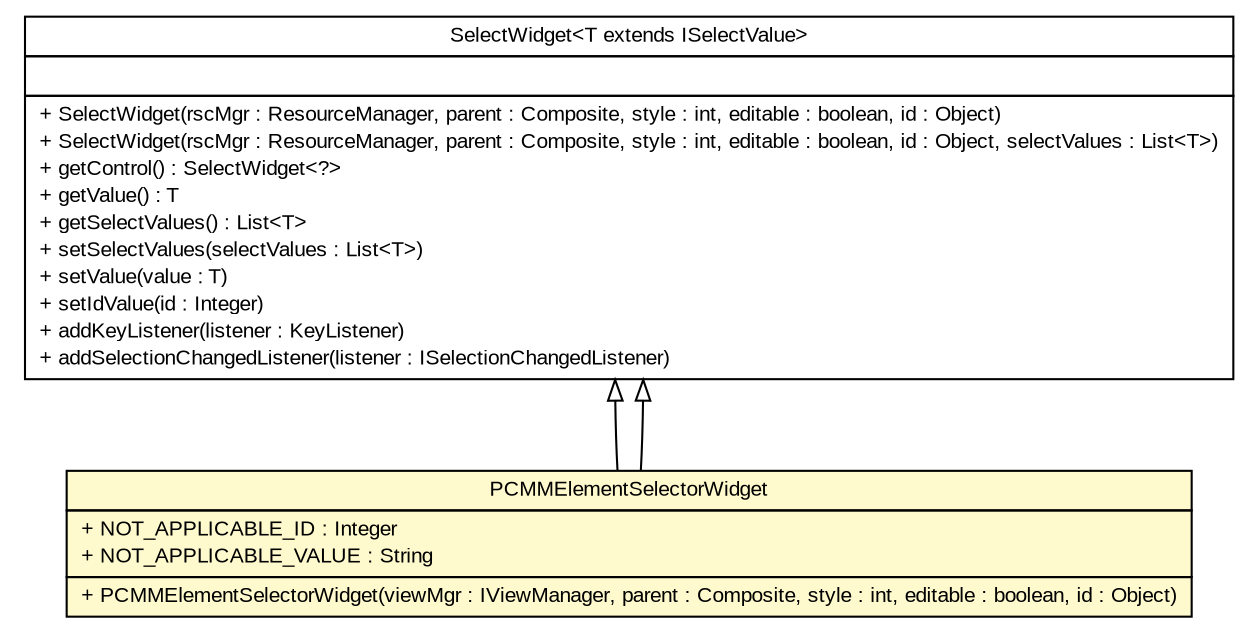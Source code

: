 #!/usr/local/bin/dot
#
# Class diagram 
# Generated by UMLGraph version R5_6-24-gf6e263 (http://www.umlgraph.org/)
#

digraph G {
	edge [fontname="arial",fontsize=10,labelfontname="arial",labelfontsize=10];
	node [fontname="arial",fontsize=10,shape=plaintext];
	nodesep=0.25;
	ranksep=0.5;
	// gov.sandia.cf.parts.widgets.PCMMElementSelectorWidget
	c261889 [label=<<table title="gov.sandia.cf.parts.widgets.PCMMElementSelectorWidget" border="0" cellborder="1" cellspacing="0" cellpadding="2" port="p" bgcolor="lemonChiffon" href="./PCMMElementSelectorWidget.html">
		<tr><td><table border="0" cellspacing="0" cellpadding="1">
<tr><td align="center" balign="center"> PCMMElementSelectorWidget </td></tr>
		</table></td></tr>
		<tr><td><table border="0" cellspacing="0" cellpadding="1">
<tr><td align="left" balign="left"> + NOT_APPLICABLE_ID : Integer </td></tr>
<tr><td align="left" balign="left"> + NOT_APPLICABLE_VALUE : String </td></tr>
		</table></td></tr>
		<tr><td><table border="0" cellspacing="0" cellpadding="1">
<tr><td align="left" balign="left"> + PCMMElementSelectorWidget(viewMgr : IViewManager, parent : Composite, style : int, editable : boolean, id : Object) </td></tr>
		</table></td></tr>
		</table>>, URL="./PCMMElementSelectorWidget.html", fontname="arial", fontcolor="black", fontsize=10.0];
	// gov.sandia.cf.parts.widgets.SelectWidget<T extends gov.sandia.cf.model.ISelectValue>
	c261897 [label=<<table title="gov.sandia.cf.parts.widgets.SelectWidget" border="0" cellborder="1" cellspacing="0" cellpadding="2" port="p" href="./SelectWidget.html">
		<tr><td><table border="0" cellspacing="0" cellpadding="1">
<tr><td align="center" balign="center"> SelectWidget&lt;T extends ISelectValue&gt; </td></tr>
		</table></td></tr>
		<tr><td><table border="0" cellspacing="0" cellpadding="1">
<tr><td align="left" balign="left">  </td></tr>
		</table></td></tr>
		<tr><td><table border="0" cellspacing="0" cellpadding="1">
<tr><td align="left" balign="left"> + SelectWidget(rscMgr : ResourceManager, parent : Composite, style : int, editable : boolean, id : Object) </td></tr>
<tr><td align="left" balign="left"> + SelectWidget(rscMgr : ResourceManager, parent : Composite, style : int, editable : boolean, id : Object, selectValues : List&lt;T&gt;) </td></tr>
<tr><td align="left" balign="left"> + getControl() : SelectWidget&lt;?&gt; </td></tr>
<tr><td align="left" balign="left"> + getValue() : T </td></tr>
<tr><td align="left" balign="left"> + getSelectValues() : List&lt;T&gt; </td></tr>
<tr><td align="left" balign="left"> + setSelectValues(selectValues : List&lt;T&gt;) </td></tr>
<tr><td align="left" balign="left"> + setValue(value : T) </td></tr>
<tr><td align="left" balign="left"> + setIdValue(id : Integer) </td></tr>
<tr><td align="left" balign="left"> + addKeyListener(listener : KeyListener) </td></tr>
<tr><td align="left" balign="left"> + addSelectionChangedListener(listener : ISelectionChangedListener) </td></tr>
		</table></td></tr>
		</table>>, URL="./SelectWidget.html", fontname="arial", fontcolor="black", fontsize=10.0];
	//gov.sandia.cf.parts.widgets.PCMMElementSelectorWidget extends gov.sandia.cf.parts.widgets.SelectWidget<gov.sandia.cf.model.PCMMElement>
	c261897:p -> c261889:p [dir=back,arrowtail=empty];
	//gov.sandia.cf.parts.widgets.PCMMElementSelectorWidget extends gov.sandia.cf.parts.widgets.SelectWidget<gov.sandia.cf.model.PCMMElement>
	c261897:p -> c261889:p [dir=back,arrowtail=empty];
}

